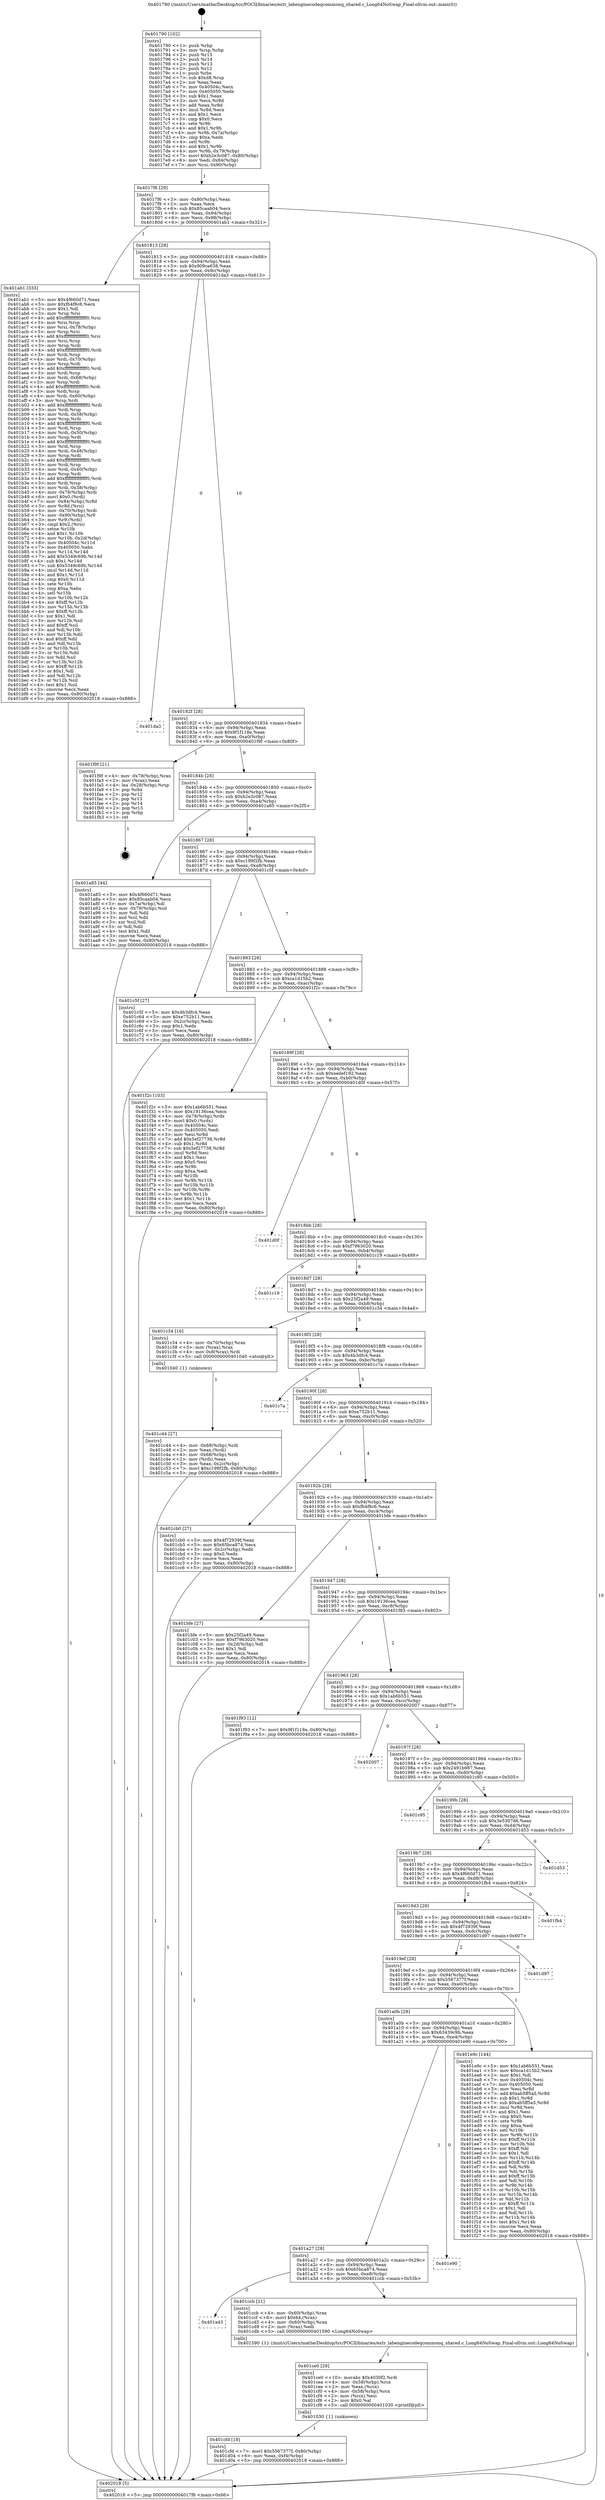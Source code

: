 digraph "0x401790" {
  label = "0x401790 (/mnt/c/Users/mathe/Desktop/tcc/POCII/binaries/extr_labenginecodeqcommonq_shared.c_Long64NoSwap_Final-ollvm.out::main(0))"
  labelloc = "t"
  node[shape=record]

  Entry [label="",width=0.3,height=0.3,shape=circle,fillcolor=black,style=filled]
  "0x4017f6" [label="{
     0x4017f6 [29]\l
     | [instrs]\l
     &nbsp;&nbsp;0x4017f6 \<+3\>: mov -0x80(%rbp),%eax\l
     &nbsp;&nbsp;0x4017f9 \<+2\>: mov %eax,%ecx\l
     &nbsp;&nbsp;0x4017fb \<+6\>: sub $0x85caab04,%ecx\l
     &nbsp;&nbsp;0x401801 \<+6\>: mov %eax,-0x94(%rbp)\l
     &nbsp;&nbsp;0x401807 \<+6\>: mov %ecx,-0x98(%rbp)\l
     &nbsp;&nbsp;0x40180d \<+6\>: je 0000000000401ab1 \<main+0x321\>\l
  }"]
  "0x401ab1" [label="{
     0x401ab1 [333]\l
     | [instrs]\l
     &nbsp;&nbsp;0x401ab1 \<+5\>: mov $0x4f660d71,%eax\l
     &nbsp;&nbsp;0x401ab6 \<+5\>: mov $0xfb4f8c6,%ecx\l
     &nbsp;&nbsp;0x401abb \<+2\>: mov $0x1,%dl\l
     &nbsp;&nbsp;0x401abd \<+3\>: mov %rsp,%rsi\l
     &nbsp;&nbsp;0x401ac0 \<+4\>: add $0xfffffffffffffff0,%rsi\l
     &nbsp;&nbsp;0x401ac4 \<+3\>: mov %rsi,%rsp\l
     &nbsp;&nbsp;0x401ac7 \<+4\>: mov %rsi,-0x78(%rbp)\l
     &nbsp;&nbsp;0x401acb \<+3\>: mov %rsp,%rsi\l
     &nbsp;&nbsp;0x401ace \<+4\>: add $0xfffffffffffffff0,%rsi\l
     &nbsp;&nbsp;0x401ad2 \<+3\>: mov %rsi,%rsp\l
     &nbsp;&nbsp;0x401ad5 \<+3\>: mov %rsp,%rdi\l
     &nbsp;&nbsp;0x401ad8 \<+4\>: add $0xfffffffffffffff0,%rdi\l
     &nbsp;&nbsp;0x401adc \<+3\>: mov %rdi,%rsp\l
     &nbsp;&nbsp;0x401adf \<+4\>: mov %rdi,-0x70(%rbp)\l
     &nbsp;&nbsp;0x401ae3 \<+3\>: mov %rsp,%rdi\l
     &nbsp;&nbsp;0x401ae6 \<+4\>: add $0xfffffffffffffff0,%rdi\l
     &nbsp;&nbsp;0x401aea \<+3\>: mov %rdi,%rsp\l
     &nbsp;&nbsp;0x401aed \<+4\>: mov %rdi,-0x68(%rbp)\l
     &nbsp;&nbsp;0x401af1 \<+3\>: mov %rsp,%rdi\l
     &nbsp;&nbsp;0x401af4 \<+4\>: add $0xfffffffffffffff0,%rdi\l
     &nbsp;&nbsp;0x401af8 \<+3\>: mov %rdi,%rsp\l
     &nbsp;&nbsp;0x401afb \<+4\>: mov %rdi,-0x60(%rbp)\l
     &nbsp;&nbsp;0x401aff \<+3\>: mov %rsp,%rdi\l
     &nbsp;&nbsp;0x401b02 \<+4\>: add $0xfffffffffffffff0,%rdi\l
     &nbsp;&nbsp;0x401b06 \<+3\>: mov %rdi,%rsp\l
     &nbsp;&nbsp;0x401b09 \<+4\>: mov %rdi,-0x58(%rbp)\l
     &nbsp;&nbsp;0x401b0d \<+3\>: mov %rsp,%rdi\l
     &nbsp;&nbsp;0x401b10 \<+4\>: add $0xfffffffffffffff0,%rdi\l
     &nbsp;&nbsp;0x401b14 \<+3\>: mov %rdi,%rsp\l
     &nbsp;&nbsp;0x401b17 \<+4\>: mov %rdi,-0x50(%rbp)\l
     &nbsp;&nbsp;0x401b1b \<+3\>: mov %rsp,%rdi\l
     &nbsp;&nbsp;0x401b1e \<+4\>: add $0xfffffffffffffff0,%rdi\l
     &nbsp;&nbsp;0x401b22 \<+3\>: mov %rdi,%rsp\l
     &nbsp;&nbsp;0x401b25 \<+4\>: mov %rdi,-0x48(%rbp)\l
     &nbsp;&nbsp;0x401b29 \<+3\>: mov %rsp,%rdi\l
     &nbsp;&nbsp;0x401b2c \<+4\>: add $0xfffffffffffffff0,%rdi\l
     &nbsp;&nbsp;0x401b30 \<+3\>: mov %rdi,%rsp\l
     &nbsp;&nbsp;0x401b33 \<+4\>: mov %rdi,-0x40(%rbp)\l
     &nbsp;&nbsp;0x401b37 \<+3\>: mov %rsp,%rdi\l
     &nbsp;&nbsp;0x401b3a \<+4\>: add $0xfffffffffffffff0,%rdi\l
     &nbsp;&nbsp;0x401b3e \<+3\>: mov %rdi,%rsp\l
     &nbsp;&nbsp;0x401b41 \<+4\>: mov %rdi,-0x38(%rbp)\l
     &nbsp;&nbsp;0x401b45 \<+4\>: mov -0x78(%rbp),%rdi\l
     &nbsp;&nbsp;0x401b49 \<+6\>: movl $0x0,(%rdi)\l
     &nbsp;&nbsp;0x401b4f \<+7\>: mov -0x84(%rbp),%r8d\l
     &nbsp;&nbsp;0x401b56 \<+3\>: mov %r8d,(%rsi)\l
     &nbsp;&nbsp;0x401b59 \<+4\>: mov -0x70(%rbp),%rdi\l
     &nbsp;&nbsp;0x401b5d \<+7\>: mov -0x90(%rbp),%r9\l
     &nbsp;&nbsp;0x401b64 \<+3\>: mov %r9,(%rdi)\l
     &nbsp;&nbsp;0x401b67 \<+3\>: cmpl $0x2,(%rsi)\l
     &nbsp;&nbsp;0x401b6a \<+4\>: setne %r10b\l
     &nbsp;&nbsp;0x401b6e \<+4\>: and $0x1,%r10b\l
     &nbsp;&nbsp;0x401b72 \<+4\>: mov %r10b,-0x2d(%rbp)\l
     &nbsp;&nbsp;0x401b76 \<+8\>: mov 0x40504c,%r11d\l
     &nbsp;&nbsp;0x401b7e \<+7\>: mov 0x405050,%ebx\l
     &nbsp;&nbsp;0x401b85 \<+3\>: mov %r11d,%r14d\l
     &nbsp;&nbsp;0x401b88 \<+7\>: add $0x5349c69b,%r14d\l
     &nbsp;&nbsp;0x401b8f \<+4\>: sub $0x1,%r14d\l
     &nbsp;&nbsp;0x401b93 \<+7\>: sub $0x5349c69b,%r14d\l
     &nbsp;&nbsp;0x401b9a \<+4\>: imul %r14d,%r11d\l
     &nbsp;&nbsp;0x401b9e \<+4\>: and $0x1,%r11d\l
     &nbsp;&nbsp;0x401ba2 \<+4\>: cmp $0x0,%r11d\l
     &nbsp;&nbsp;0x401ba6 \<+4\>: sete %r10b\l
     &nbsp;&nbsp;0x401baa \<+3\>: cmp $0xa,%ebx\l
     &nbsp;&nbsp;0x401bad \<+4\>: setl %r15b\l
     &nbsp;&nbsp;0x401bb1 \<+3\>: mov %r10b,%r12b\l
     &nbsp;&nbsp;0x401bb4 \<+4\>: xor $0xff,%r12b\l
     &nbsp;&nbsp;0x401bb8 \<+3\>: mov %r15b,%r13b\l
     &nbsp;&nbsp;0x401bbb \<+4\>: xor $0xff,%r13b\l
     &nbsp;&nbsp;0x401bbf \<+3\>: xor $0x1,%dl\l
     &nbsp;&nbsp;0x401bc2 \<+3\>: mov %r12b,%sil\l
     &nbsp;&nbsp;0x401bc5 \<+4\>: and $0xff,%sil\l
     &nbsp;&nbsp;0x401bc9 \<+3\>: and %dl,%r10b\l
     &nbsp;&nbsp;0x401bcc \<+3\>: mov %r13b,%dil\l
     &nbsp;&nbsp;0x401bcf \<+4\>: and $0xff,%dil\l
     &nbsp;&nbsp;0x401bd3 \<+3\>: and %dl,%r15b\l
     &nbsp;&nbsp;0x401bd6 \<+3\>: or %r10b,%sil\l
     &nbsp;&nbsp;0x401bd9 \<+3\>: or %r15b,%dil\l
     &nbsp;&nbsp;0x401bdc \<+3\>: xor %dil,%sil\l
     &nbsp;&nbsp;0x401bdf \<+3\>: or %r13b,%r12b\l
     &nbsp;&nbsp;0x401be2 \<+4\>: xor $0xff,%r12b\l
     &nbsp;&nbsp;0x401be6 \<+3\>: or $0x1,%dl\l
     &nbsp;&nbsp;0x401be9 \<+3\>: and %dl,%r12b\l
     &nbsp;&nbsp;0x401bec \<+3\>: or %r12b,%sil\l
     &nbsp;&nbsp;0x401bef \<+4\>: test $0x1,%sil\l
     &nbsp;&nbsp;0x401bf3 \<+3\>: cmovne %ecx,%eax\l
     &nbsp;&nbsp;0x401bf6 \<+3\>: mov %eax,-0x80(%rbp)\l
     &nbsp;&nbsp;0x401bf9 \<+5\>: jmp 0000000000402018 \<main+0x888\>\l
  }"]
  "0x401813" [label="{
     0x401813 [28]\l
     | [instrs]\l
     &nbsp;&nbsp;0x401813 \<+5\>: jmp 0000000000401818 \<main+0x88\>\l
     &nbsp;&nbsp;0x401818 \<+6\>: mov -0x94(%rbp),%eax\l
     &nbsp;&nbsp;0x40181e \<+5\>: sub $0x909ca638,%eax\l
     &nbsp;&nbsp;0x401823 \<+6\>: mov %eax,-0x9c(%rbp)\l
     &nbsp;&nbsp;0x401829 \<+6\>: je 0000000000401da3 \<main+0x613\>\l
  }"]
  Exit [label="",width=0.3,height=0.3,shape=circle,fillcolor=black,style=filled,peripheries=2]
  "0x401da3" [label="{
     0x401da3\l
  }", style=dashed]
  "0x40182f" [label="{
     0x40182f [28]\l
     | [instrs]\l
     &nbsp;&nbsp;0x40182f \<+5\>: jmp 0000000000401834 \<main+0xa4\>\l
     &nbsp;&nbsp;0x401834 \<+6\>: mov -0x94(%rbp),%eax\l
     &nbsp;&nbsp;0x40183a \<+5\>: sub $0x9f1f118e,%eax\l
     &nbsp;&nbsp;0x40183f \<+6\>: mov %eax,-0xa0(%rbp)\l
     &nbsp;&nbsp;0x401845 \<+6\>: je 0000000000401f9f \<main+0x80f\>\l
  }"]
  "0x401cfd" [label="{
     0x401cfd [18]\l
     | [instrs]\l
     &nbsp;&nbsp;0x401cfd \<+7\>: movl $0x5567377f,-0x80(%rbp)\l
     &nbsp;&nbsp;0x401d04 \<+6\>: mov %eax,-0xf4(%rbp)\l
     &nbsp;&nbsp;0x401d0a \<+5\>: jmp 0000000000402018 \<main+0x888\>\l
  }"]
  "0x401f9f" [label="{
     0x401f9f [21]\l
     | [instrs]\l
     &nbsp;&nbsp;0x401f9f \<+4\>: mov -0x78(%rbp),%rax\l
     &nbsp;&nbsp;0x401fa3 \<+2\>: mov (%rax),%eax\l
     &nbsp;&nbsp;0x401fa5 \<+4\>: lea -0x28(%rbp),%rsp\l
     &nbsp;&nbsp;0x401fa9 \<+1\>: pop %rbx\l
     &nbsp;&nbsp;0x401faa \<+2\>: pop %r12\l
     &nbsp;&nbsp;0x401fac \<+2\>: pop %r13\l
     &nbsp;&nbsp;0x401fae \<+2\>: pop %r14\l
     &nbsp;&nbsp;0x401fb0 \<+2\>: pop %r15\l
     &nbsp;&nbsp;0x401fb2 \<+1\>: pop %rbp\l
     &nbsp;&nbsp;0x401fb3 \<+1\>: ret\l
  }"]
  "0x40184b" [label="{
     0x40184b [28]\l
     | [instrs]\l
     &nbsp;&nbsp;0x40184b \<+5\>: jmp 0000000000401850 \<main+0xc0\>\l
     &nbsp;&nbsp;0x401850 \<+6\>: mov -0x94(%rbp),%eax\l
     &nbsp;&nbsp;0x401856 \<+5\>: sub $0xb2e3c087,%eax\l
     &nbsp;&nbsp;0x40185b \<+6\>: mov %eax,-0xa4(%rbp)\l
     &nbsp;&nbsp;0x401861 \<+6\>: je 0000000000401a85 \<main+0x2f5\>\l
  }"]
  "0x401ce0" [label="{
     0x401ce0 [29]\l
     | [instrs]\l
     &nbsp;&nbsp;0x401ce0 \<+10\>: movabs $0x4030f2,%rdi\l
     &nbsp;&nbsp;0x401cea \<+4\>: mov -0x58(%rbp),%rcx\l
     &nbsp;&nbsp;0x401cee \<+2\>: mov %eax,(%rcx)\l
     &nbsp;&nbsp;0x401cf0 \<+4\>: mov -0x58(%rbp),%rcx\l
     &nbsp;&nbsp;0x401cf4 \<+2\>: mov (%rcx),%esi\l
     &nbsp;&nbsp;0x401cf6 \<+2\>: mov $0x0,%al\l
     &nbsp;&nbsp;0x401cf8 \<+5\>: call 0000000000401030 \<printf@plt\>\l
     | [calls]\l
     &nbsp;&nbsp;0x401030 \{1\} (unknown)\l
  }"]
  "0x401a85" [label="{
     0x401a85 [44]\l
     | [instrs]\l
     &nbsp;&nbsp;0x401a85 \<+5\>: mov $0x4f660d71,%eax\l
     &nbsp;&nbsp;0x401a8a \<+5\>: mov $0x85caab04,%ecx\l
     &nbsp;&nbsp;0x401a8f \<+3\>: mov -0x7a(%rbp),%dl\l
     &nbsp;&nbsp;0x401a92 \<+4\>: mov -0x79(%rbp),%sil\l
     &nbsp;&nbsp;0x401a96 \<+3\>: mov %dl,%dil\l
     &nbsp;&nbsp;0x401a99 \<+3\>: and %sil,%dil\l
     &nbsp;&nbsp;0x401a9c \<+3\>: xor %sil,%dl\l
     &nbsp;&nbsp;0x401a9f \<+3\>: or %dl,%dil\l
     &nbsp;&nbsp;0x401aa2 \<+4\>: test $0x1,%dil\l
     &nbsp;&nbsp;0x401aa6 \<+3\>: cmovne %ecx,%eax\l
     &nbsp;&nbsp;0x401aa9 \<+3\>: mov %eax,-0x80(%rbp)\l
     &nbsp;&nbsp;0x401aac \<+5\>: jmp 0000000000402018 \<main+0x888\>\l
  }"]
  "0x401867" [label="{
     0x401867 [28]\l
     | [instrs]\l
     &nbsp;&nbsp;0x401867 \<+5\>: jmp 000000000040186c \<main+0xdc\>\l
     &nbsp;&nbsp;0x40186c \<+6\>: mov -0x94(%rbp),%eax\l
     &nbsp;&nbsp;0x401872 \<+5\>: sub $0xc199f2fb,%eax\l
     &nbsp;&nbsp;0x401877 \<+6\>: mov %eax,-0xa8(%rbp)\l
     &nbsp;&nbsp;0x40187d \<+6\>: je 0000000000401c5f \<main+0x4cf\>\l
  }"]
  "0x402018" [label="{
     0x402018 [5]\l
     | [instrs]\l
     &nbsp;&nbsp;0x402018 \<+5\>: jmp 00000000004017f6 \<main+0x66\>\l
  }"]
  "0x401790" [label="{
     0x401790 [102]\l
     | [instrs]\l
     &nbsp;&nbsp;0x401790 \<+1\>: push %rbp\l
     &nbsp;&nbsp;0x401791 \<+3\>: mov %rsp,%rbp\l
     &nbsp;&nbsp;0x401794 \<+2\>: push %r15\l
     &nbsp;&nbsp;0x401796 \<+2\>: push %r14\l
     &nbsp;&nbsp;0x401798 \<+2\>: push %r13\l
     &nbsp;&nbsp;0x40179a \<+2\>: push %r12\l
     &nbsp;&nbsp;0x40179c \<+1\>: push %rbx\l
     &nbsp;&nbsp;0x40179d \<+7\>: sub $0xd8,%rsp\l
     &nbsp;&nbsp;0x4017a4 \<+2\>: xor %eax,%eax\l
     &nbsp;&nbsp;0x4017a6 \<+7\>: mov 0x40504c,%ecx\l
     &nbsp;&nbsp;0x4017ad \<+7\>: mov 0x405050,%edx\l
     &nbsp;&nbsp;0x4017b4 \<+3\>: sub $0x1,%eax\l
     &nbsp;&nbsp;0x4017b7 \<+3\>: mov %ecx,%r8d\l
     &nbsp;&nbsp;0x4017ba \<+3\>: add %eax,%r8d\l
     &nbsp;&nbsp;0x4017bd \<+4\>: imul %r8d,%ecx\l
     &nbsp;&nbsp;0x4017c1 \<+3\>: and $0x1,%ecx\l
     &nbsp;&nbsp;0x4017c4 \<+3\>: cmp $0x0,%ecx\l
     &nbsp;&nbsp;0x4017c7 \<+4\>: sete %r9b\l
     &nbsp;&nbsp;0x4017cb \<+4\>: and $0x1,%r9b\l
     &nbsp;&nbsp;0x4017cf \<+4\>: mov %r9b,-0x7a(%rbp)\l
     &nbsp;&nbsp;0x4017d3 \<+3\>: cmp $0xa,%edx\l
     &nbsp;&nbsp;0x4017d6 \<+4\>: setl %r9b\l
     &nbsp;&nbsp;0x4017da \<+4\>: and $0x1,%r9b\l
     &nbsp;&nbsp;0x4017de \<+4\>: mov %r9b,-0x79(%rbp)\l
     &nbsp;&nbsp;0x4017e2 \<+7\>: movl $0xb2e3c087,-0x80(%rbp)\l
     &nbsp;&nbsp;0x4017e9 \<+6\>: mov %edi,-0x84(%rbp)\l
     &nbsp;&nbsp;0x4017ef \<+7\>: mov %rsi,-0x90(%rbp)\l
  }"]
  "0x401a43" [label="{
     0x401a43\l
  }", style=dashed]
  "0x401ccb" [label="{
     0x401ccb [21]\l
     | [instrs]\l
     &nbsp;&nbsp;0x401ccb \<+4\>: mov -0x60(%rbp),%rax\l
     &nbsp;&nbsp;0x401ccf \<+6\>: movl $0x64,(%rax)\l
     &nbsp;&nbsp;0x401cd5 \<+4\>: mov -0x60(%rbp),%rax\l
     &nbsp;&nbsp;0x401cd9 \<+2\>: mov (%rax),%edi\l
     &nbsp;&nbsp;0x401cdb \<+5\>: call 0000000000401590 \<Long64NoSwap\>\l
     | [calls]\l
     &nbsp;&nbsp;0x401590 \{1\} (/mnt/c/Users/mathe/Desktop/tcc/POCII/binaries/extr_labenginecodeqcommonq_shared.c_Long64NoSwap_Final-ollvm.out::Long64NoSwap)\l
  }"]
  "0x401c5f" [label="{
     0x401c5f [27]\l
     | [instrs]\l
     &nbsp;&nbsp;0x401c5f \<+5\>: mov $0x4b3dfc4,%eax\l
     &nbsp;&nbsp;0x401c64 \<+5\>: mov $0xe752b11,%ecx\l
     &nbsp;&nbsp;0x401c69 \<+3\>: mov -0x2c(%rbp),%edx\l
     &nbsp;&nbsp;0x401c6c \<+3\>: cmp $0x1,%edx\l
     &nbsp;&nbsp;0x401c6f \<+3\>: cmovl %ecx,%eax\l
     &nbsp;&nbsp;0x401c72 \<+3\>: mov %eax,-0x80(%rbp)\l
     &nbsp;&nbsp;0x401c75 \<+5\>: jmp 0000000000402018 \<main+0x888\>\l
  }"]
  "0x401883" [label="{
     0x401883 [28]\l
     | [instrs]\l
     &nbsp;&nbsp;0x401883 \<+5\>: jmp 0000000000401888 \<main+0xf8\>\l
     &nbsp;&nbsp;0x401888 \<+6\>: mov -0x94(%rbp),%eax\l
     &nbsp;&nbsp;0x40188e \<+5\>: sub $0xca1d15b2,%eax\l
     &nbsp;&nbsp;0x401893 \<+6\>: mov %eax,-0xac(%rbp)\l
     &nbsp;&nbsp;0x401899 \<+6\>: je 0000000000401f2c \<main+0x79c\>\l
  }"]
  "0x401a27" [label="{
     0x401a27 [28]\l
     | [instrs]\l
     &nbsp;&nbsp;0x401a27 \<+5\>: jmp 0000000000401a2c \<main+0x29c\>\l
     &nbsp;&nbsp;0x401a2c \<+6\>: mov -0x94(%rbp),%eax\l
     &nbsp;&nbsp;0x401a32 \<+5\>: sub $0x65bca874,%eax\l
     &nbsp;&nbsp;0x401a37 \<+6\>: mov %eax,-0xe8(%rbp)\l
     &nbsp;&nbsp;0x401a3d \<+6\>: je 0000000000401ccb \<main+0x53b\>\l
  }"]
  "0x401f2c" [label="{
     0x401f2c [103]\l
     | [instrs]\l
     &nbsp;&nbsp;0x401f2c \<+5\>: mov $0x1ab6b551,%eax\l
     &nbsp;&nbsp;0x401f31 \<+5\>: mov $0x19136cea,%ecx\l
     &nbsp;&nbsp;0x401f36 \<+4\>: mov -0x78(%rbp),%rdx\l
     &nbsp;&nbsp;0x401f3a \<+6\>: movl $0x0,(%rdx)\l
     &nbsp;&nbsp;0x401f40 \<+7\>: mov 0x40504c,%esi\l
     &nbsp;&nbsp;0x401f47 \<+7\>: mov 0x405050,%edi\l
     &nbsp;&nbsp;0x401f4e \<+3\>: mov %esi,%r8d\l
     &nbsp;&nbsp;0x401f51 \<+7\>: add $0x5ef27738,%r8d\l
     &nbsp;&nbsp;0x401f58 \<+4\>: sub $0x1,%r8d\l
     &nbsp;&nbsp;0x401f5c \<+7\>: sub $0x5ef27738,%r8d\l
     &nbsp;&nbsp;0x401f63 \<+4\>: imul %r8d,%esi\l
     &nbsp;&nbsp;0x401f67 \<+3\>: and $0x1,%esi\l
     &nbsp;&nbsp;0x401f6a \<+3\>: cmp $0x0,%esi\l
     &nbsp;&nbsp;0x401f6d \<+4\>: sete %r9b\l
     &nbsp;&nbsp;0x401f71 \<+3\>: cmp $0xa,%edi\l
     &nbsp;&nbsp;0x401f74 \<+4\>: setl %r10b\l
     &nbsp;&nbsp;0x401f78 \<+3\>: mov %r9b,%r11b\l
     &nbsp;&nbsp;0x401f7b \<+3\>: and %r10b,%r11b\l
     &nbsp;&nbsp;0x401f7e \<+3\>: xor %r10b,%r9b\l
     &nbsp;&nbsp;0x401f81 \<+3\>: or %r9b,%r11b\l
     &nbsp;&nbsp;0x401f84 \<+4\>: test $0x1,%r11b\l
     &nbsp;&nbsp;0x401f88 \<+3\>: cmovne %ecx,%eax\l
     &nbsp;&nbsp;0x401f8b \<+3\>: mov %eax,-0x80(%rbp)\l
     &nbsp;&nbsp;0x401f8e \<+5\>: jmp 0000000000402018 \<main+0x888\>\l
  }"]
  "0x40189f" [label="{
     0x40189f [28]\l
     | [instrs]\l
     &nbsp;&nbsp;0x40189f \<+5\>: jmp 00000000004018a4 \<main+0x114\>\l
     &nbsp;&nbsp;0x4018a4 \<+6\>: mov -0x94(%rbp),%eax\l
     &nbsp;&nbsp;0x4018aa \<+5\>: sub $0xeedef192,%eax\l
     &nbsp;&nbsp;0x4018af \<+6\>: mov %eax,-0xb0(%rbp)\l
     &nbsp;&nbsp;0x4018b5 \<+6\>: je 0000000000401d0f \<main+0x57f\>\l
  }"]
  "0x401e90" [label="{
     0x401e90\l
  }", style=dashed]
  "0x401d0f" [label="{
     0x401d0f\l
  }", style=dashed]
  "0x4018bb" [label="{
     0x4018bb [28]\l
     | [instrs]\l
     &nbsp;&nbsp;0x4018bb \<+5\>: jmp 00000000004018c0 \<main+0x130\>\l
     &nbsp;&nbsp;0x4018c0 \<+6\>: mov -0x94(%rbp),%eax\l
     &nbsp;&nbsp;0x4018c6 \<+5\>: sub $0xf7963020,%eax\l
     &nbsp;&nbsp;0x4018cb \<+6\>: mov %eax,-0xb4(%rbp)\l
     &nbsp;&nbsp;0x4018d1 \<+6\>: je 0000000000401c19 \<main+0x489\>\l
  }"]
  "0x401a0b" [label="{
     0x401a0b [28]\l
     | [instrs]\l
     &nbsp;&nbsp;0x401a0b \<+5\>: jmp 0000000000401a10 \<main+0x280\>\l
     &nbsp;&nbsp;0x401a10 \<+6\>: mov -0x94(%rbp),%eax\l
     &nbsp;&nbsp;0x401a16 \<+5\>: sub $0x63439c9b,%eax\l
     &nbsp;&nbsp;0x401a1b \<+6\>: mov %eax,-0xe4(%rbp)\l
     &nbsp;&nbsp;0x401a21 \<+6\>: je 0000000000401e90 \<main+0x700\>\l
  }"]
  "0x401c19" [label="{
     0x401c19\l
  }", style=dashed]
  "0x4018d7" [label="{
     0x4018d7 [28]\l
     | [instrs]\l
     &nbsp;&nbsp;0x4018d7 \<+5\>: jmp 00000000004018dc \<main+0x14c\>\l
     &nbsp;&nbsp;0x4018dc \<+6\>: mov -0x94(%rbp),%eax\l
     &nbsp;&nbsp;0x4018e2 \<+5\>: sub $0x25f2a49,%eax\l
     &nbsp;&nbsp;0x4018e7 \<+6\>: mov %eax,-0xb8(%rbp)\l
     &nbsp;&nbsp;0x4018ed \<+6\>: je 0000000000401c34 \<main+0x4a4\>\l
  }"]
  "0x401e9c" [label="{
     0x401e9c [144]\l
     | [instrs]\l
     &nbsp;&nbsp;0x401e9c \<+5\>: mov $0x1ab6b551,%eax\l
     &nbsp;&nbsp;0x401ea1 \<+5\>: mov $0xca1d15b2,%ecx\l
     &nbsp;&nbsp;0x401ea6 \<+2\>: mov $0x1,%dl\l
     &nbsp;&nbsp;0x401ea8 \<+7\>: mov 0x40504c,%esi\l
     &nbsp;&nbsp;0x401eaf \<+7\>: mov 0x405050,%edi\l
     &nbsp;&nbsp;0x401eb6 \<+3\>: mov %esi,%r8d\l
     &nbsp;&nbsp;0x401eb9 \<+7\>: add $0xab5ff5a5,%r8d\l
     &nbsp;&nbsp;0x401ec0 \<+4\>: sub $0x1,%r8d\l
     &nbsp;&nbsp;0x401ec4 \<+7\>: sub $0xab5ff5a5,%r8d\l
     &nbsp;&nbsp;0x401ecb \<+4\>: imul %r8d,%esi\l
     &nbsp;&nbsp;0x401ecf \<+3\>: and $0x1,%esi\l
     &nbsp;&nbsp;0x401ed2 \<+3\>: cmp $0x0,%esi\l
     &nbsp;&nbsp;0x401ed5 \<+4\>: sete %r9b\l
     &nbsp;&nbsp;0x401ed9 \<+3\>: cmp $0xa,%edi\l
     &nbsp;&nbsp;0x401edc \<+4\>: setl %r10b\l
     &nbsp;&nbsp;0x401ee0 \<+3\>: mov %r9b,%r11b\l
     &nbsp;&nbsp;0x401ee3 \<+4\>: xor $0xff,%r11b\l
     &nbsp;&nbsp;0x401ee7 \<+3\>: mov %r10b,%bl\l
     &nbsp;&nbsp;0x401eea \<+3\>: xor $0xff,%bl\l
     &nbsp;&nbsp;0x401eed \<+3\>: xor $0x1,%dl\l
     &nbsp;&nbsp;0x401ef0 \<+3\>: mov %r11b,%r14b\l
     &nbsp;&nbsp;0x401ef3 \<+4\>: and $0xff,%r14b\l
     &nbsp;&nbsp;0x401ef7 \<+3\>: and %dl,%r9b\l
     &nbsp;&nbsp;0x401efa \<+3\>: mov %bl,%r15b\l
     &nbsp;&nbsp;0x401efd \<+4\>: and $0xff,%r15b\l
     &nbsp;&nbsp;0x401f01 \<+3\>: and %dl,%r10b\l
     &nbsp;&nbsp;0x401f04 \<+3\>: or %r9b,%r14b\l
     &nbsp;&nbsp;0x401f07 \<+3\>: or %r10b,%r15b\l
     &nbsp;&nbsp;0x401f0a \<+3\>: xor %r15b,%r14b\l
     &nbsp;&nbsp;0x401f0d \<+3\>: or %bl,%r11b\l
     &nbsp;&nbsp;0x401f10 \<+4\>: xor $0xff,%r11b\l
     &nbsp;&nbsp;0x401f14 \<+3\>: or $0x1,%dl\l
     &nbsp;&nbsp;0x401f17 \<+3\>: and %dl,%r11b\l
     &nbsp;&nbsp;0x401f1a \<+3\>: or %r11b,%r14b\l
     &nbsp;&nbsp;0x401f1d \<+4\>: test $0x1,%r14b\l
     &nbsp;&nbsp;0x401f21 \<+3\>: cmovne %ecx,%eax\l
     &nbsp;&nbsp;0x401f24 \<+3\>: mov %eax,-0x80(%rbp)\l
     &nbsp;&nbsp;0x401f27 \<+5\>: jmp 0000000000402018 \<main+0x888\>\l
  }"]
  "0x401c34" [label="{
     0x401c34 [16]\l
     | [instrs]\l
     &nbsp;&nbsp;0x401c34 \<+4\>: mov -0x70(%rbp),%rax\l
     &nbsp;&nbsp;0x401c38 \<+3\>: mov (%rax),%rax\l
     &nbsp;&nbsp;0x401c3b \<+4\>: mov 0x8(%rax),%rdi\l
     &nbsp;&nbsp;0x401c3f \<+5\>: call 0000000000401040 \<atoi@plt\>\l
     | [calls]\l
     &nbsp;&nbsp;0x401040 \{1\} (unknown)\l
  }"]
  "0x4018f3" [label="{
     0x4018f3 [28]\l
     | [instrs]\l
     &nbsp;&nbsp;0x4018f3 \<+5\>: jmp 00000000004018f8 \<main+0x168\>\l
     &nbsp;&nbsp;0x4018f8 \<+6\>: mov -0x94(%rbp),%eax\l
     &nbsp;&nbsp;0x4018fe \<+5\>: sub $0x4b3dfc4,%eax\l
     &nbsp;&nbsp;0x401903 \<+6\>: mov %eax,-0xbc(%rbp)\l
     &nbsp;&nbsp;0x401909 \<+6\>: je 0000000000401c7a \<main+0x4ea\>\l
  }"]
  "0x4019ef" [label="{
     0x4019ef [28]\l
     | [instrs]\l
     &nbsp;&nbsp;0x4019ef \<+5\>: jmp 00000000004019f4 \<main+0x264\>\l
     &nbsp;&nbsp;0x4019f4 \<+6\>: mov -0x94(%rbp),%eax\l
     &nbsp;&nbsp;0x4019fa \<+5\>: sub $0x5567377f,%eax\l
     &nbsp;&nbsp;0x4019ff \<+6\>: mov %eax,-0xe0(%rbp)\l
     &nbsp;&nbsp;0x401a05 \<+6\>: je 0000000000401e9c \<main+0x70c\>\l
  }"]
  "0x401c7a" [label="{
     0x401c7a\l
  }", style=dashed]
  "0x40190f" [label="{
     0x40190f [28]\l
     | [instrs]\l
     &nbsp;&nbsp;0x40190f \<+5\>: jmp 0000000000401914 \<main+0x184\>\l
     &nbsp;&nbsp;0x401914 \<+6\>: mov -0x94(%rbp),%eax\l
     &nbsp;&nbsp;0x40191a \<+5\>: sub $0xe752b11,%eax\l
     &nbsp;&nbsp;0x40191f \<+6\>: mov %eax,-0xc0(%rbp)\l
     &nbsp;&nbsp;0x401925 \<+6\>: je 0000000000401cb0 \<main+0x520\>\l
  }"]
  "0x401d97" [label="{
     0x401d97\l
  }", style=dashed]
  "0x401cb0" [label="{
     0x401cb0 [27]\l
     | [instrs]\l
     &nbsp;&nbsp;0x401cb0 \<+5\>: mov $0x4f72939f,%eax\l
     &nbsp;&nbsp;0x401cb5 \<+5\>: mov $0x65bca874,%ecx\l
     &nbsp;&nbsp;0x401cba \<+3\>: mov -0x2c(%rbp),%edx\l
     &nbsp;&nbsp;0x401cbd \<+3\>: cmp $0x0,%edx\l
     &nbsp;&nbsp;0x401cc0 \<+3\>: cmove %ecx,%eax\l
     &nbsp;&nbsp;0x401cc3 \<+3\>: mov %eax,-0x80(%rbp)\l
     &nbsp;&nbsp;0x401cc6 \<+5\>: jmp 0000000000402018 \<main+0x888\>\l
  }"]
  "0x40192b" [label="{
     0x40192b [28]\l
     | [instrs]\l
     &nbsp;&nbsp;0x40192b \<+5\>: jmp 0000000000401930 \<main+0x1a0\>\l
     &nbsp;&nbsp;0x401930 \<+6\>: mov -0x94(%rbp),%eax\l
     &nbsp;&nbsp;0x401936 \<+5\>: sub $0xfb4f8c6,%eax\l
     &nbsp;&nbsp;0x40193b \<+6\>: mov %eax,-0xc4(%rbp)\l
     &nbsp;&nbsp;0x401941 \<+6\>: je 0000000000401bfe \<main+0x46e\>\l
  }"]
  "0x4019d3" [label="{
     0x4019d3 [28]\l
     | [instrs]\l
     &nbsp;&nbsp;0x4019d3 \<+5\>: jmp 00000000004019d8 \<main+0x248\>\l
     &nbsp;&nbsp;0x4019d8 \<+6\>: mov -0x94(%rbp),%eax\l
     &nbsp;&nbsp;0x4019de \<+5\>: sub $0x4f72939f,%eax\l
     &nbsp;&nbsp;0x4019e3 \<+6\>: mov %eax,-0xdc(%rbp)\l
     &nbsp;&nbsp;0x4019e9 \<+6\>: je 0000000000401d97 \<main+0x607\>\l
  }"]
  "0x401bfe" [label="{
     0x401bfe [27]\l
     | [instrs]\l
     &nbsp;&nbsp;0x401bfe \<+5\>: mov $0x25f2a49,%eax\l
     &nbsp;&nbsp;0x401c03 \<+5\>: mov $0xf7963020,%ecx\l
     &nbsp;&nbsp;0x401c08 \<+3\>: mov -0x2d(%rbp),%dl\l
     &nbsp;&nbsp;0x401c0b \<+3\>: test $0x1,%dl\l
     &nbsp;&nbsp;0x401c0e \<+3\>: cmovne %ecx,%eax\l
     &nbsp;&nbsp;0x401c11 \<+3\>: mov %eax,-0x80(%rbp)\l
     &nbsp;&nbsp;0x401c14 \<+5\>: jmp 0000000000402018 \<main+0x888\>\l
  }"]
  "0x401947" [label="{
     0x401947 [28]\l
     | [instrs]\l
     &nbsp;&nbsp;0x401947 \<+5\>: jmp 000000000040194c \<main+0x1bc\>\l
     &nbsp;&nbsp;0x40194c \<+6\>: mov -0x94(%rbp),%eax\l
     &nbsp;&nbsp;0x401952 \<+5\>: sub $0x19136cea,%eax\l
     &nbsp;&nbsp;0x401957 \<+6\>: mov %eax,-0xc8(%rbp)\l
     &nbsp;&nbsp;0x40195d \<+6\>: je 0000000000401f93 \<main+0x803\>\l
  }"]
  "0x401c44" [label="{
     0x401c44 [27]\l
     | [instrs]\l
     &nbsp;&nbsp;0x401c44 \<+4\>: mov -0x68(%rbp),%rdi\l
     &nbsp;&nbsp;0x401c48 \<+2\>: mov %eax,(%rdi)\l
     &nbsp;&nbsp;0x401c4a \<+4\>: mov -0x68(%rbp),%rdi\l
     &nbsp;&nbsp;0x401c4e \<+2\>: mov (%rdi),%eax\l
     &nbsp;&nbsp;0x401c50 \<+3\>: mov %eax,-0x2c(%rbp)\l
     &nbsp;&nbsp;0x401c53 \<+7\>: movl $0xc199f2fb,-0x80(%rbp)\l
     &nbsp;&nbsp;0x401c5a \<+5\>: jmp 0000000000402018 \<main+0x888\>\l
  }"]
  "0x401fb4" [label="{
     0x401fb4\l
  }", style=dashed]
  "0x401f93" [label="{
     0x401f93 [12]\l
     | [instrs]\l
     &nbsp;&nbsp;0x401f93 \<+7\>: movl $0x9f1f118e,-0x80(%rbp)\l
     &nbsp;&nbsp;0x401f9a \<+5\>: jmp 0000000000402018 \<main+0x888\>\l
  }"]
  "0x401963" [label="{
     0x401963 [28]\l
     | [instrs]\l
     &nbsp;&nbsp;0x401963 \<+5\>: jmp 0000000000401968 \<main+0x1d8\>\l
     &nbsp;&nbsp;0x401968 \<+6\>: mov -0x94(%rbp),%eax\l
     &nbsp;&nbsp;0x40196e \<+5\>: sub $0x1ab6b551,%eax\l
     &nbsp;&nbsp;0x401973 \<+6\>: mov %eax,-0xcc(%rbp)\l
     &nbsp;&nbsp;0x401979 \<+6\>: je 0000000000402007 \<main+0x877\>\l
  }"]
  "0x4019b7" [label="{
     0x4019b7 [28]\l
     | [instrs]\l
     &nbsp;&nbsp;0x4019b7 \<+5\>: jmp 00000000004019bc \<main+0x22c\>\l
     &nbsp;&nbsp;0x4019bc \<+6\>: mov -0x94(%rbp),%eax\l
     &nbsp;&nbsp;0x4019c2 \<+5\>: sub $0x4f660d71,%eax\l
     &nbsp;&nbsp;0x4019c7 \<+6\>: mov %eax,-0xd8(%rbp)\l
     &nbsp;&nbsp;0x4019cd \<+6\>: je 0000000000401fb4 \<main+0x824\>\l
  }"]
  "0x402007" [label="{
     0x402007\l
  }", style=dashed]
  "0x40197f" [label="{
     0x40197f [28]\l
     | [instrs]\l
     &nbsp;&nbsp;0x40197f \<+5\>: jmp 0000000000401984 \<main+0x1f4\>\l
     &nbsp;&nbsp;0x401984 \<+6\>: mov -0x94(%rbp),%eax\l
     &nbsp;&nbsp;0x40198a \<+5\>: sub $0x2491b987,%eax\l
     &nbsp;&nbsp;0x40198f \<+6\>: mov %eax,-0xd0(%rbp)\l
     &nbsp;&nbsp;0x401995 \<+6\>: je 0000000000401c95 \<main+0x505\>\l
  }"]
  "0x401d53" [label="{
     0x401d53\l
  }", style=dashed]
  "0x401c95" [label="{
     0x401c95\l
  }", style=dashed]
  "0x40199b" [label="{
     0x40199b [28]\l
     | [instrs]\l
     &nbsp;&nbsp;0x40199b \<+5\>: jmp 00000000004019a0 \<main+0x210\>\l
     &nbsp;&nbsp;0x4019a0 \<+6\>: mov -0x94(%rbp),%eax\l
     &nbsp;&nbsp;0x4019a6 \<+5\>: sub $0x3e5307d6,%eax\l
     &nbsp;&nbsp;0x4019ab \<+6\>: mov %eax,-0xd4(%rbp)\l
     &nbsp;&nbsp;0x4019b1 \<+6\>: je 0000000000401d53 \<main+0x5c3\>\l
  }"]
  Entry -> "0x401790" [label=" 1"]
  "0x4017f6" -> "0x401ab1" [label=" 1"]
  "0x4017f6" -> "0x401813" [label=" 10"]
  "0x401f9f" -> Exit [label=" 1"]
  "0x401813" -> "0x401da3" [label=" 0"]
  "0x401813" -> "0x40182f" [label=" 10"]
  "0x401f93" -> "0x402018" [label=" 1"]
  "0x40182f" -> "0x401f9f" [label=" 1"]
  "0x40182f" -> "0x40184b" [label=" 9"]
  "0x401f2c" -> "0x402018" [label=" 1"]
  "0x40184b" -> "0x401a85" [label=" 1"]
  "0x40184b" -> "0x401867" [label=" 8"]
  "0x401a85" -> "0x402018" [label=" 1"]
  "0x401790" -> "0x4017f6" [label=" 1"]
  "0x402018" -> "0x4017f6" [label=" 10"]
  "0x401e9c" -> "0x402018" [label=" 1"]
  "0x401ab1" -> "0x402018" [label=" 1"]
  "0x401cfd" -> "0x402018" [label=" 1"]
  "0x401867" -> "0x401c5f" [label=" 1"]
  "0x401867" -> "0x401883" [label=" 7"]
  "0x401ce0" -> "0x401cfd" [label=" 1"]
  "0x401883" -> "0x401f2c" [label=" 1"]
  "0x401883" -> "0x40189f" [label=" 6"]
  "0x401a27" -> "0x401a43" [label=" 0"]
  "0x40189f" -> "0x401d0f" [label=" 0"]
  "0x40189f" -> "0x4018bb" [label=" 6"]
  "0x401a27" -> "0x401ccb" [label=" 1"]
  "0x4018bb" -> "0x401c19" [label=" 0"]
  "0x4018bb" -> "0x4018d7" [label=" 6"]
  "0x401a0b" -> "0x401a27" [label=" 1"]
  "0x4018d7" -> "0x401c34" [label=" 1"]
  "0x4018d7" -> "0x4018f3" [label=" 5"]
  "0x401a0b" -> "0x401e90" [label=" 0"]
  "0x4018f3" -> "0x401c7a" [label=" 0"]
  "0x4018f3" -> "0x40190f" [label=" 5"]
  "0x4019ef" -> "0x401a0b" [label=" 1"]
  "0x40190f" -> "0x401cb0" [label=" 1"]
  "0x40190f" -> "0x40192b" [label=" 4"]
  "0x4019ef" -> "0x401e9c" [label=" 1"]
  "0x40192b" -> "0x401bfe" [label=" 1"]
  "0x40192b" -> "0x401947" [label=" 3"]
  "0x401bfe" -> "0x402018" [label=" 1"]
  "0x401c34" -> "0x401c44" [label=" 1"]
  "0x401c44" -> "0x402018" [label=" 1"]
  "0x401c5f" -> "0x402018" [label=" 1"]
  "0x401cb0" -> "0x402018" [label=" 1"]
  "0x4019d3" -> "0x4019ef" [label=" 2"]
  "0x401947" -> "0x401f93" [label=" 1"]
  "0x401947" -> "0x401963" [label=" 2"]
  "0x4019d3" -> "0x401d97" [label=" 0"]
  "0x401963" -> "0x402007" [label=" 0"]
  "0x401963" -> "0x40197f" [label=" 2"]
  "0x4019b7" -> "0x4019d3" [label=" 2"]
  "0x40197f" -> "0x401c95" [label=" 0"]
  "0x40197f" -> "0x40199b" [label=" 2"]
  "0x4019b7" -> "0x401fb4" [label=" 0"]
  "0x40199b" -> "0x401d53" [label=" 0"]
  "0x40199b" -> "0x4019b7" [label=" 2"]
  "0x401ccb" -> "0x401ce0" [label=" 1"]
}
